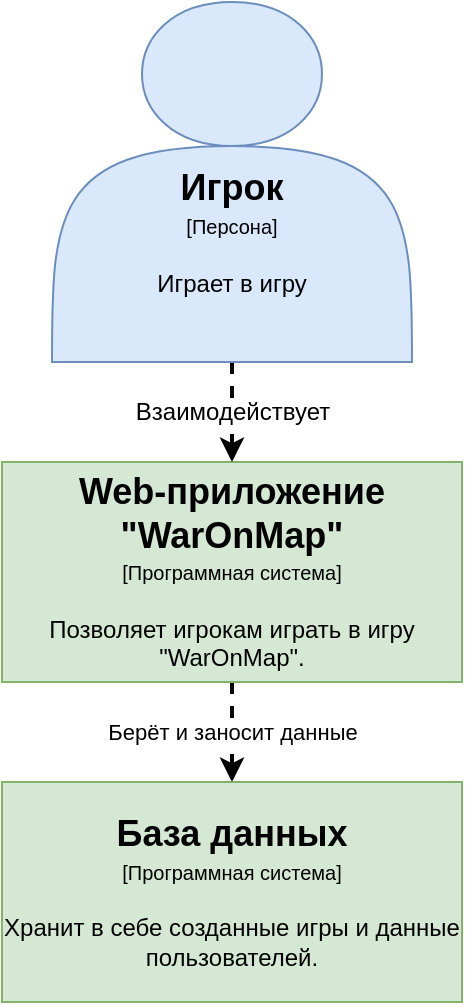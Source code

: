 <mxfile version="12.4.8" type="device"><diagram id="LKbl59Wxj6-I2dOmfFXZ" name="Page-1"><mxGraphModel dx="801" dy="1529" grid="1" gridSize="10" guides="1" tooltips="1" connect="1" arrows="1" fold="1" page="1" pageScale="1" pageWidth="850" pageHeight="1100" math="0" shadow="0"><root><mxCell id="0"/><mxCell id="1" parent="0"/><mxCell id="TUdvTuO5gbEj2QnLK1DW-3" value="Берёт и заносит данные" style="edgeStyle=orthogonalEdgeStyle;rounded=0;orthogonalLoop=1;jettySize=auto;html=1;exitX=0.5;exitY=1;exitDx=0;exitDy=0;dashed=1;strokeWidth=2;" edge="1" parent="1" source="Cl7jAZmfZ8Bk9I_UfbNT-1" target="gcKuAKXUPrUa6zFF_6i2-1"><mxGeometry relative="1" as="geometry"/></mxCell><mxCell id="Cl7jAZmfZ8Bk9I_UfbNT-1" value="&lt;div&gt;&lt;b&gt;&lt;font style=&quot;font-size: 18px&quot;&gt;Web-приложение &quot;WarOnMap&quot;&lt;/font&gt;&lt;/b&gt;&lt;br&gt;&lt;/div&gt;&lt;div&gt;&lt;font style=&quot;font-size: 10px&quot;&gt;[&lt;/font&gt;&lt;font style=&quot;font-size: 10px&quot;&gt;&lt;span class=&quot;tlid-translation translation&quot; lang=&quot;ru&quot;&gt;&lt;span title=&quot;&quot; class=&quot;&quot;&gt;Программная система&lt;/span&gt;&lt;/span&gt;]&lt;/font&gt;&lt;/div&gt;&lt;div&gt;&lt;font style=&quot;font-size: 10px&quot;&gt;&lt;br&gt;&lt;/font&gt;&lt;/div&gt;&lt;div&gt;Позволяет игрокам играть в игру &quot;WarOnMap&quot;.&lt;br&gt;&lt;/div&gt;" style="rounded=0;whiteSpace=wrap;html=1;fillColor=#d5e8d4;strokeColor=#82b366;" parent="1" vertex="1"><mxGeometry x="235" y="160" width="230" height="110" as="geometry"/></mxCell><mxCell id="TUdvTuO5gbEj2QnLK1DW-1" value="&lt;font style=&quot;font-size: 12px&quot;&gt;Взаимодействует&lt;/font&gt;" style="edgeStyle=orthogonalEdgeStyle;rounded=0;orthogonalLoop=1;jettySize=auto;html=1;exitX=0.5;exitY=1;exitDx=0;exitDy=0;entryX=0.5;entryY=0;entryDx=0;entryDy=0;dashed=1;strokeWidth=2;" edge="1" parent="1" source="Cl7jAZmfZ8Bk9I_UfbNT-4" target="Cl7jAZmfZ8Bk9I_UfbNT-1"><mxGeometry relative="1" as="geometry"/></mxCell><mxCell id="Cl7jAZmfZ8Bk9I_UfbNT-4" value="&lt;div&gt;&lt;br&gt;&lt;/div&gt;&lt;div&gt;&lt;br&gt;&lt;/div&gt;&lt;div&gt;&lt;b&gt;&lt;font style=&quot;font-size: 18px&quot;&gt;&lt;br&gt;&lt;/font&gt;&lt;/b&gt;&lt;/div&gt;&lt;div&gt;&lt;b&gt;&lt;font style=&quot;font-size: 18px&quot;&gt;Игрок&lt;br&gt;&lt;/font&gt;&lt;/b&gt;&lt;/div&gt;&lt;div&gt;&lt;font style=&quot;font-size: 10px&quot;&gt;[Персона]&lt;/font&gt;&lt;/div&gt;&lt;div&gt;&lt;font style=&quot;font-size: 10px&quot;&gt;&lt;br&gt;&lt;/font&gt;&lt;/div&gt;&lt;div&gt;Играет в игру&lt;br&gt;&lt;/div&gt;" style="shape=actor;whiteSpace=wrap;html=1;fillColor=#dae8fc;strokeColor=#6c8ebf;" parent="1" vertex="1"><mxGeometry x="260" y="-70" width="180" height="180" as="geometry"/></mxCell><mxCell id="gcKuAKXUPrUa6zFF_6i2-1" value="&lt;div&gt;&lt;b&gt;&lt;font style=&quot;font-size: 18px&quot;&gt;База данных&lt;/font&gt;&lt;/b&gt;&lt;br&gt;&lt;/div&gt;&lt;div&gt;&lt;font style=&quot;font-size: 10px&quot;&gt;[&lt;/font&gt;&lt;font style=&quot;font-size: 10px&quot;&gt;&lt;span class=&quot;tlid-translation translation&quot; lang=&quot;ru&quot;&gt;&lt;span title=&quot;&quot; class=&quot;&quot;&gt;Программная система&lt;/span&gt;&lt;/span&gt;]&lt;/font&gt;&lt;/div&gt;&lt;div&gt;&lt;font style=&quot;font-size: 10px&quot;&gt;&lt;br&gt;&lt;/font&gt;&lt;/div&gt;&lt;div&gt;Хранит в себе созданные игры и данные пользователей.&lt;br&gt;&lt;/div&gt;" style="rounded=0;whiteSpace=wrap;html=1;fillColor=#d5e8d4;strokeColor=#82b366;" parent="1" vertex="1"><mxGeometry x="235" y="320" width="230" height="110" as="geometry"/></mxCell></root></mxGraphModel></diagram></mxfile>